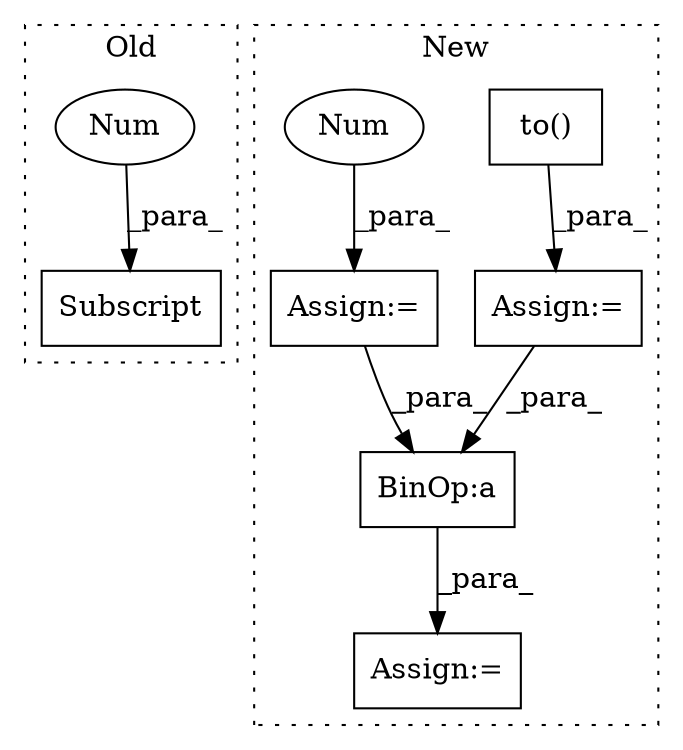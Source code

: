 digraph G {
subgraph cluster0 {
1 [label="Subscript" a="63" s="1977,0" l="10,0" shape="box"];
4 [label="Num" a="76" s="1985" l="1" shape="ellipse"];
label = "Old";
style="dotted";
}
subgraph cluster1 {
2 [label="to()" a="75" s="2175,2197" l="11,1" shape="box"];
3 [label="Assign:=" a="68" s="2599" l="3" shape="box"];
5 [label="Assign:=" a="68" s="2172" l="3" shape="box"];
6 [label="Assign:=" a="68" s="1933" l="3" shape="box"];
7 [label="Num" a="76" s="1936" l="1" shape="ellipse"];
8 [label="BinOp:a" a="82" s="2237" l="3" shape="box"];
label = "New";
style="dotted";
}
2 -> 5 [label="_para_"];
4 -> 1 [label="_para_"];
5 -> 8 [label="_para_"];
6 -> 8 [label="_para_"];
7 -> 6 [label="_para_"];
8 -> 3 [label="_para_"];
}